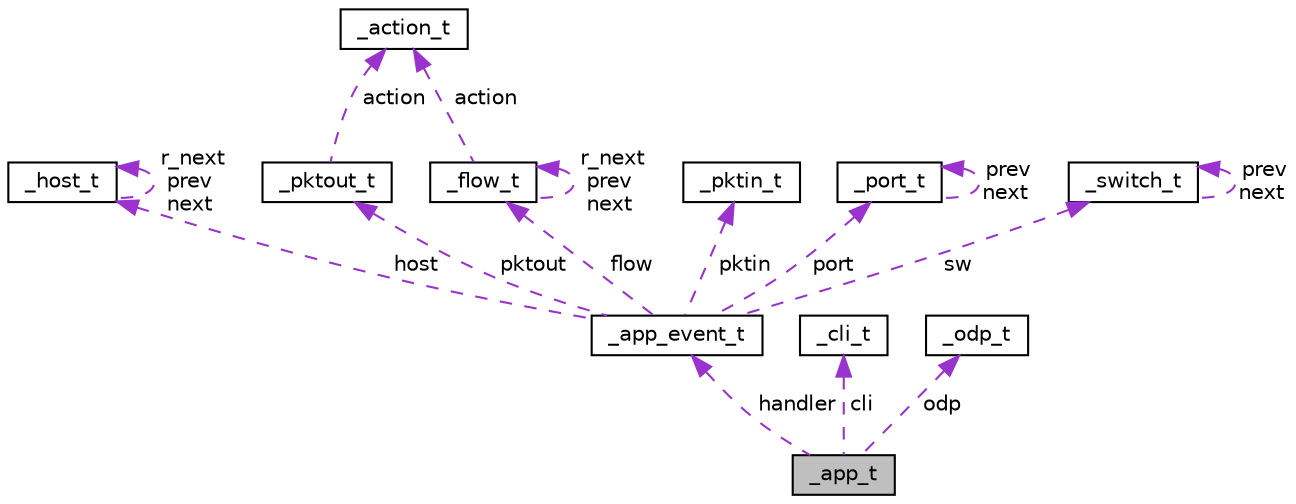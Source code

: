 digraph "_app_t"
{
  edge [fontname="Helvetica",fontsize="10",labelfontname="Helvetica",labelfontsize="10"];
  node [fontname="Helvetica",fontsize="10",shape=record];
  Node1 [label="_app_t",height=0.2,width=0.4,color="black", fillcolor="grey75", style="filled", fontcolor="black"];
  Node2 -> Node1 [dir="back",color="darkorchid3",fontsize="10",style="dashed",label=" handler" ,fontname="Helvetica"];
  Node2 [label="_app_event_t",height=0.2,width=0.4,color="black", fillcolor="white", style="filled",URL="$struct__app__event__t.html",tooltip="The structure of an app event (read-only) "];
  Node3 -> Node2 [dir="back",color="darkorchid3",fontsize="10",style="dashed",label=" host" ,fontname="Helvetica"];
  Node3 [label="_host_t",height=0.2,width=0.4,color="black", fillcolor="white", style="filled",URL="$struct__host__t.html",tooltip="The structure of a host. "];
  Node3 -> Node3 [dir="back",color="darkorchid3",fontsize="10",style="dashed",label=" r_next\nprev\nnext" ,fontname="Helvetica"];
  Node4 -> Node2 [dir="back",color="darkorchid3",fontsize="10",style="dashed",label=" pktout" ,fontname="Helvetica"];
  Node4 [label="_pktout_t",height=0.2,width=0.4,color="black", fillcolor="white", style="filled",URL="$struct__pktout__t.html",tooltip="The structure of an outgoing packet. "];
  Node5 -> Node4 [dir="back",color="darkorchid3",fontsize="10",style="dashed",label=" action" ,fontname="Helvetica"];
  Node5 [label="_action_t",height=0.2,width=0.4,color="black", fillcolor="white", style="filled",URL="$struct__action__t.html",tooltip="The structure of an action. "];
  Node6 -> Node2 [dir="back",color="darkorchid3",fontsize="10",style="dashed",label=" flow" ,fontname="Helvetica"];
  Node6 [label="_flow_t",height=0.2,width=0.4,color="black", fillcolor="white", style="filled",URL="$struct__flow__t.html",tooltip="The structure of a flow. "];
  Node5 -> Node6 [dir="back",color="darkorchid3",fontsize="10",style="dashed",label=" action" ,fontname="Helvetica"];
  Node6 -> Node6 [dir="back",color="darkorchid3",fontsize="10",style="dashed",label=" r_next\nprev\nnext" ,fontname="Helvetica"];
  Node7 -> Node2 [dir="back",color="darkorchid3",fontsize="10",style="dashed",label=" pktin" ,fontname="Helvetica"];
  Node7 [label="_pktin_t",height=0.2,width=0.4,color="black", fillcolor="white", style="filled",URL="$struct__pktin__t.html",tooltip="The structure of an incoming packet. "];
  Node8 -> Node2 [dir="back",color="darkorchid3",fontsize="10",style="dashed",label=" port" ,fontname="Helvetica"];
  Node8 [label="_port_t",height=0.2,width=0.4,color="black", fillcolor="white", style="filled",URL="$struct__port__t.html",tooltip="The structure of a port. "];
  Node8 -> Node8 [dir="back",color="darkorchid3",fontsize="10",style="dashed",label=" prev\nnext" ,fontname="Helvetica"];
  Node9 -> Node2 [dir="back",color="darkorchid3",fontsize="10",style="dashed",label=" sw" ,fontname="Helvetica"];
  Node9 [label="_switch_t",height=0.2,width=0.4,color="black", fillcolor="white", style="filled",URL="$struct__switch__t.html",tooltip="The structure of a switch. "];
  Node9 -> Node9 [dir="back",color="darkorchid3",fontsize="10",style="dashed",label=" prev\nnext" ,fontname="Helvetica"];
  Node10 -> Node1 [dir="back",color="darkorchid3",fontsize="10",style="dashed",label=" cli" ,fontname="Helvetica"];
  Node10 [label="_cli_t",height=0.2,width=0.4,color="black", fillcolor="white", style="filled",URL="$struct__cli__t.html",tooltip="The context structure of the CLI. "];
  Node11 -> Node1 [dir="back",color="darkorchid3",fontsize="10",style="dashed",label=" odp" ,fontname="Helvetica"];
  Node11 [label="_odp_t",height=0.2,width=0.4,color="black", fillcolor="white", style="filled",URL="$struct__odp__t.html",tooltip="The structure of an operator-defined policy. "];
}
